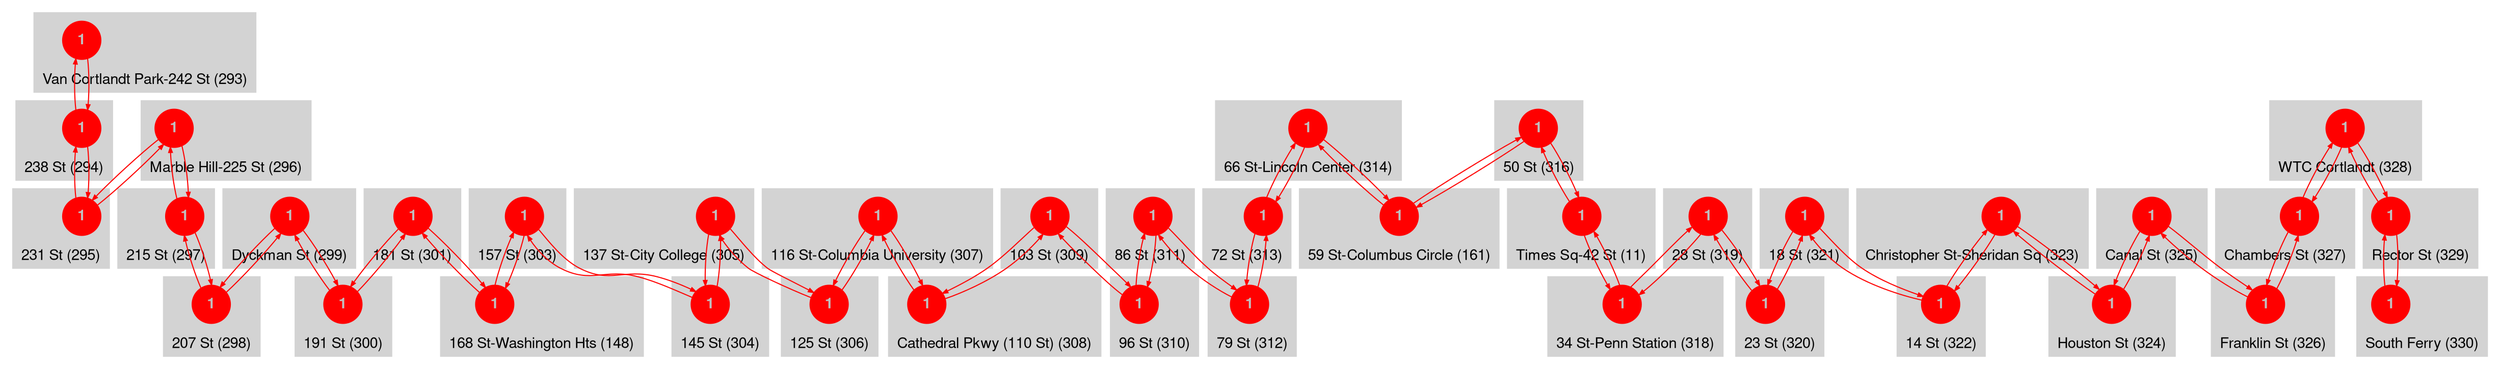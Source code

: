 
digraph G {
  fontname="Helvetica,Arial,sans-serif";
  node [fontname="Helvetica,Arial,sans-serif bold" labelloc="c"];
  edge [fontname="Helvetica,Arial,sans-serif" fontsize=8 arrowsize=0.5];
  
  subgraph cluster_293 {
    style=filled;
    color=lightgrey;
    labelloc="b";
    node [style=filled];
    node [label="1" fillcolor=red, color="red", penwidth=1, fontcolor=gray, shape="circle"]"293_1";
    label = "Van Cortlandt Park-242 St (293)";
  }

  subgraph cluster_294 {
    style=filled;
    color=lightgrey;
    labelloc="b";
    node [style=filled];
    node [label="1" fillcolor=red, color="red", penwidth=1, fontcolor=gray, shape="circle"]"294_1";
    label = "238 St (294)";
  }

  subgraph cluster_295 {
    style=filled;
    color=lightgrey;
    labelloc="b";
    node [style=filled];
    node [label="1" fillcolor=red, color="red", penwidth=1, fontcolor=gray, shape="circle"]"295_1";
    label = "231 St (295)";
  }

  subgraph cluster_296 {
    style=filled;
    color=lightgrey;
    labelloc="b";
    node [style=filled];
    node [label="1" fillcolor=red, color="red", penwidth=1, fontcolor=gray, shape="circle"]"296_1";
    label = "Marble Hill-225 St (296)";
  }

  subgraph cluster_297 {
    style=filled;
    color=lightgrey;
    labelloc="b";
    node [style=filled];
    node [label="1" fillcolor=red, color="red", penwidth=1, fontcolor=gray, shape="circle"]"297_1";
    label = "215 St (297)";
  }

  subgraph cluster_298 {
    style=filled;
    color=lightgrey;
    labelloc="b";
    node [style=filled];
    node [label="1" fillcolor=red, color="red", penwidth=1, fontcolor=gray, shape="circle"]"298_1";
    label = "207 St (298)";
  }

  subgraph cluster_299 {
    style=filled;
    color=lightgrey;
    labelloc="b";
    node [style=filled];
    node [label="1" fillcolor=red, color="red", penwidth=1, fontcolor=gray, shape="circle"]"299_1";
    label = "Dyckman St (299)";
  }

  subgraph cluster_300 {
    style=filled;
    color=lightgrey;
    labelloc="b";
    node [style=filled];
    node [label="1" fillcolor=red, color="red", penwidth=1, fontcolor=gray, shape="circle"]"300_1";
    label = "191 St (300)";
  }

  subgraph cluster_301 {
    style=filled;
    color=lightgrey;
    labelloc="b";
    node [style=filled];
    node [label="1" fillcolor=red, color="red", penwidth=1, fontcolor=gray, shape="circle"]"301_1";
    label = "181 St (301)";
  }

  subgraph cluster_303 {
    style=filled;
    color=lightgrey;
    labelloc="b";
    node [style=filled];
    node [label="1" fillcolor=red, color="red", penwidth=1, fontcolor=gray, shape="circle"]"303_1";
    label = "157 St (303)";
  }

  subgraph cluster_304 {
    style=filled;
    color=lightgrey;
    labelloc="b";
    node [style=filled];
    node [label="1" fillcolor=red, color="red", penwidth=1, fontcolor=gray, shape="circle"]"304_1";
    label = "145 St (304)";
  }

  subgraph cluster_305 {
    style=filled;
    color=lightgrey;
    labelloc="b";
    node [style=filled];
    node [label="1" fillcolor=red, color="red", penwidth=1, fontcolor=gray, shape="circle"]"305_1";
    label = "137 St-City College (305)";
  }

  subgraph cluster_306 {
    style=filled;
    color=lightgrey;
    labelloc="b";
    node [style=filled];
    node [label="1" fillcolor=red, color="red", penwidth=1, fontcolor=gray, shape="circle"]"306_1";
    label = "125 St (306)";
  }

  subgraph cluster_307 {
    style=filled;
    color=lightgrey;
    labelloc="b";
    node [style=filled];
    node [label="1" fillcolor=red, color="red", penwidth=1, fontcolor=gray, shape="circle"]"307_1";
    label = "116 St-Columbia University (307)";
  }

  subgraph cluster_308 {
    style=filled;
    color=lightgrey;
    labelloc="b";
    node [style=filled];
    node [label="1" fillcolor=red, color="red", penwidth=1, fontcolor=gray, shape="circle"]"308_1";
    label = "Cathedral Pkwy (110 St) (308)";
  }

  subgraph cluster_309 {
    style=filled;
    color=lightgrey;
    labelloc="b";
    node [style=filled];
    node [label="1" fillcolor=red, color="red", penwidth=1, fontcolor=gray, shape="circle"]"309_1";
    label = "103 St (309)";
  }

  subgraph cluster_311 {
    style=filled;
    color=lightgrey;
    labelloc="b";
    node [style=filled];
    node [label="1" fillcolor=red, color="red", penwidth=1, fontcolor=gray, shape="circle"]"311_1";
    label = "86 St (311)";
  }

  subgraph cluster_312 {
    style=filled;
    color=lightgrey;
    labelloc="b";
    node [style=filled];
    node [label="1" fillcolor=red, color="red", penwidth=1, fontcolor=gray, shape="circle"]"312_1";
    label = "79 St (312)";
  }

  subgraph cluster_314 {
    style=filled;
    color=lightgrey;
    labelloc="b";
    node [style=filled];
    node [label="1" fillcolor=red, color="red", penwidth=1, fontcolor=gray, shape="circle"]"314_1";
    label = "66 St-Lincoln Center (314)";
  }

  subgraph cluster_316 {
    style=filled;
    color=lightgrey;
    labelloc="b";
    node [style=filled];
    node [label="1" fillcolor=red, color="red", penwidth=1, fontcolor=gray, shape="circle"]"316_1";
    label = "50 St (316)";
  }

  subgraph cluster_319 {
    style=filled;
    color=lightgrey;
    labelloc="b";
    node [style=filled];
    node [label="1" fillcolor=red, color="red", penwidth=1, fontcolor=gray, shape="circle"]"319_1";
    label = "28 St (319)";
  }

  subgraph cluster_320 {
    style=filled;
    color=lightgrey;
    labelloc="b";
    node [style=filled];
    node [label="1" fillcolor=red, color="red", penwidth=1, fontcolor=gray, shape="circle"]"320_1";
    label = "23 St (320)";
  }

  subgraph cluster_321 {
    style=filled;
    color=lightgrey;
    labelloc="b";
    node [style=filled];
    node [label="1" fillcolor=red, color="red", penwidth=1, fontcolor=gray, shape="circle"]"321_1";
    label = "18 St (321)";
  }

  subgraph cluster_323 {
    style=filled;
    color=lightgrey;
    labelloc="b";
    node [style=filled];
    node [label="1" fillcolor=red, color="red", penwidth=1, fontcolor=gray, shape="circle"]"323_1";
    label = "Christopher St-Sheridan Sq (323)";
  }

  subgraph cluster_324 {
    style=filled;
    color=lightgrey;
    labelloc="b";
    node [style=filled];
    node [label="1" fillcolor=red, color="red", penwidth=1, fontcolor=gray, shape="circle"]"324_1";
    label = "Houston St (324)";
  }

  subgraph cluster_325 {
    style=filled;
    color=lightgrey;
    labelloc="b";
    node [style=filled];
    node [label="1" fillcolor=red, color="red", penwidth=1, fontcolor=gray, shape="circle"]"325_1";
    label = "Canal St (325)";
  }

  subgraph cluster_326 {
    style=filled;
    color=lightgrey;
    labelloc="b";
    node [style=filled];
    node [label="1" fillcolor=red, color="red", penwidth=1, fontcolor=gray, shape="circle"]"326_1";
    label = "Franklin St (326)";
  }

  subgraph cluster_328 {
    style=filled;
    color=lightgrey;
    labelloc="b";
    node [style=filled];
    node [label="1" fillcolor=red, color="red", penwidth=1, fontcolor=gray, shape="circle"]"328_1";
    label = "WTC Cortlandt (328)";
  }

  subgraph cluster_329 {
    style=filled;
    color=lightgrey;
    labelloc="b";
    node [style=filled];
    node [label="1" fillcolor=red, color="red", penwidth=1, fontcolor=gray, shape="circle"]"329_1";
    label = "Rector St (329)";
  }

  subgraph cluster_330 {
    style=filled;
    color=lightgrey;
    labelloc="b";
    node [style=filled];
    node [label="1" fillcolor=red, color="red", penwidth=1, fontcolor=gray, shape="circle"]"330_1";
    label = "South Ferry (330)";
  }

  subgraph cluster_310 {
    style=filled;
    color=lightgrey;
    labelloc="b";
    node [style=filled];
    node [label="1" fillcolor=red, color="red", penwidth=1, fontcolor=gray, shape="circle"]"310_1";
    label = "96 St (310)";
  }

  subgraph cluster_313 {
    style=filled;
    color=lightgrey;
    labelloc="b";
    node [style=filled];
    node [label="1" fillcolor=red, color="red", penwidth=1, fontcolor=gray, shape="circle"]"313_1";
    label = "72 St (313)";
  }

  subgraph cluster_318 {
    style=filled;
    color=lightgrey;
    labelloc="b";
    node [style=filled];
    node [label="1" fillcolor=red, color="red", penwidth=1, fontcolor=gray, shape="circle"]"318_1";
    label = "34 St-Penn Station (318)";
  }

  subgraph cluster_322 {
    style=filled;
    color=lightgrey;
    labelloc="b";
    node [style=filled];
    node [label="1" fillcolor=red, color="red", penwidth=1, fontcolor=gray, shape="circle"]"322_1";
    label = "14 St (322)";
  }

  subgraph cluster_327 {
    style=filled;
    color=lightgrey;
    labelloc="b";
    node [style=filled];
    node [label="1" fillcolor=red, color="red", penwidth=1, fontcolor=gray, shape="circle"]"327_1";
    label = "Chambers St (327)";
  }

  subgraph cluster_161 {
    style=filled;
    color=lightgrey;
    labelloc="b";
    node [style=filled];
    node [label="1" fillcolor=red, color="red", penwidth=1, fontcolor=gray, shape="circle"]"161_1";
    label = "59 St-Columbus Circle (161)";
  }

  subgraph cluster_148 {
    style=filled;
    color=lightgrey;
    labelloc="b";
    node [style=filled];
    node [label="1" fillcolor=red, color="red", penwidth=1, fontcolor=gray, shape="circle"]"148_1";
    label = "168 St-Washington Hts (148)";
  }

  subgraph cluster_11 {
    style=filled;
    color=lightgrey;
    labelloc="b";
    node [style=filled];
    node [label="1" fillcolor=red, color="red", penwidth=1, fontcolor=gray, shape="circle"]"11_1";
    label = "Times Sq-42 St (11)";
  }

  "293_1" -> "294_1"[ color=red fontcolor=red penwidth=1 fontsize=8 arrowsize=0.5];
  "294_1" -> "293_1"[ color=red fontcolor=red penwidth=1 fontsize=8 arrowsize=0.5];
  "294_1" -> "295_1"[ color=red fontcolor=red penwidth=1 fontsize=8 arrowsize=0.5];
  "295_1" -> "296_1"[ color=red fontcolor=red penwidth=1 fontsize=8 arrowsize=0.5];
  "295_1" -> "294_1"[ color=red fontcolor=red penwidth=1 fontsize=8 arrowsize=0.5];
  "296_1" -> "295_1"[ color=red fontcolor=red penwidth=1 fontsize=8 arrowsize=0.5];
  "296_1" -> "297_1"[ color=red fontcolor=red penwidth=1 fontsize=8 arrowsize=0.5];
  "297_1" -> "296_1"[ color=red fontcolor=red penwidth=1 fontsize=8 arrowsize=0.5];
  "297_1" -> "298_1"[ color=red fontcolor=red penwidth=1 fontsize=8 arrowsize=0.5];
  "298_1" -> "297_1"[ color=red fontcolor=red penwidth=1 fontsize=8 arrowsize=0.5];
  "298_1" -> "299_1"[ color=red fontcolor=red penwidth=1 fontsize=8 arrowsize=0.5];
  "299_1" -> "298_1"[ color=red fontcolor=red penwidth=1 fontsize=8 arrowsize=0.5];
  "299_1" -> "300_1"[ color=red fontcolor=red penwidth=1 fontsize=8 arrowsize=0.5];
  "300_1" -> "299_1"[ color=red fontcolor=red penwidth=1 fontsize=8 arrowsize=0.5];
  "300_1" -> "301_1"[ color=red fontcolor=red penwidth=1 fontsize=8 arrowsize=0.5];
  "301_1" -> "300_1"[ color=red fontcolor=red penwidth=1 fontsize=8 arrowsize=0.5];
  "301_1" -> "148_1"[ color=red fontcolor=red penwidth=1 fontsize=8 arrowsize=0.5];
  "303_1" -> "148_1"[ color=red fontcolor=red penwidth=1 fontsize=8 arrowsize=0.5];
  "303_1" -> "304_1"[ color=red fontcolor=red penwidth=1 fontsize=8 arrowsize=0.5];
  "304_1" -> "303_1"[ color=red fontcolor=red penwidth=1 fontsize=8 arrowsize=0.5];
  "304_1" -> "305_1"[ color=red fontcolor=red penwidth=1 fontsize=8 arrowsize=0.5];
  "305_1" -> "304_1"[ color=red fontcolor=red penwidth=1 fontsize=8 arrowsize=0.5];
  "305_1" -> "306_1"[ color=red fontcolor=red penwidth=1 fontsize=8 arrowsize=0.5];
  "306_1" -> "305_1"[ color=red fontcolor=red penwidth=1 fontsize=8 arrowsize=0.5];
  "306_1" -> "307_1"[ color=red fontcolor=red penwidth=1 fontsize=8 arrowsize=0.5];
  "307_1" -> "306_1"[ color=red fontcolor=red penwidth=1 fontsize=8 arrowsize=0.5];
  "307_1" -> "308_1"[ color=red fontcolor=red penwidth=1 fontsize=8 arrowsize=0.5];
  "308_1" -> "307_1"[ color=red fontcolor=red penwidth=1 fontsize=8 arrowsize=0.5];
  "308_1" -> "309_1"[ color=red fontcolor=red penwidth=1 fontsize=8 arrowsize=0.5];
  "309_1" -> "308_1"[ color=red fontcolor=red penwidth=1 fontsize=8 arrowsize=0.5];
  "309_1" -> "310_1"[ color=red fontcolor=red penwidth=1 fontsize=8 arrowsize=0.5];
  "311_1" -> "310_1"[ color=red fontcolor=red penwidth=1 fontsize=8 arrowsize=0.5];
  "311_1" -> "312_1"[ color=red fontcolor=red penwidth=1 fontsize=8 arrowsize=0.5];
  "312_1" -> "313_1"[ color=red fontcolor=red penwidth=1 fontsize=8 arrowsize=0.5];
  "312_1" -> "311_1"[ color=red fontcolor=red penwidth=1 fontsize=8 arrowsize=0.5];
  "314_1" -> "313_1"[ color=red fontcolor=red penwidth=1 fontsize=8 arrowsize=0.5];
  "314_1" -> "161_1"[ color=red fontcolor=red penwidth=1 fontsize=8 arrowsize=0.5];
  "316_1" -> "161_1"[ color=red fontcolor=red penwidth=1 fontsize=8 arrowsize=0.5];
  "316_1" -> "11_1"[ color=red fontcolor=red penwidth=1 fontsize=8 arrowsize=0.5];
  "319_1" -> "318_1"[ color=red fontcolor=red penwidth=1 fontsize=8 arrowsize=0.5];
  "319_1" -> "320_1"[ color=red fontcolor=red penwidth=1 fontsize=8 arrowsize=0.5];
  "320_1" -> "319_1"[ color=red fontcolor=red penwidth=1 fontsize=8 arrowsize=0.5];
  "320_1" -> "321_1"[ color=red fontcolor=red penwidth=1 fontsize=8 arrowsize=0.5];
  "321_1" -> "320_1"[ color=red fontcolor=red penwidth=1 fontsize=8 arrowsize=0.5];
  "321_1" -> "322_1"[ color=red fontcolor=red penwidth=1 fontsize=8 arrowsize=0.5];
  "323_1" -> "322_1"[ color=red fontcolor=red penwidth=1 fontsize=8 arrowsize=0.5];
  "323_1" -> "324_1"[ color=red fontcolor=red penwidth=1 fontsize=8 arrowsize=0.5];
  "324_1" -> "323_1"[ color=red fontcolor=red penwidth=1 fontsize=8 arrowsize=0.5];
  "324_1" -> "325_1"[ color=red fontcolor=red penwidth=1 fontsize=8 arrowsize=0.5];
  "325_1" -> "324_1"[ color=red fontcolor=red penwidth=1 fontsize=8 arrowsize=0.5];
  "325_1" -> "326_1"[ color=red fontcolor=red penwidth=1 fontsize=8 arrowsize=0.5];
  "326_1" -> "325_1"[ color=red fontcolor=red penwidth=1 fontsize=8 arrowsize=0.5];
  "326_1" -> "327_1"[ color=red fontcolor=red penwidth=1 fontsize=8 arrowsize=0.5];
  "328_1" -> "327_1"[ color=red fontcolor=red penwidth=1 fontsize=8 arrowsize=0.5];
  "328_1" -> "329_1"[ color=red fontcolor=red penwidth=1 fontsize=8 arrowsize=0.5];
  "329_1" -> "328_1"[ color=red fontcolor=red penwidth=1 fontsize=8 arrowsize=0.5];
  "329_1" -> "330_1"[ color=red fontcolor=red penwidth=1 fontsize=8 arrowsize=0.5];
  "330_1" -> "329_1"[ color=red fontcolor=red penwidth=1 fontsize=8 arrowsize=0.5];
  "310_1" -> "309_1"[ color=red fontcolor=red penwidth=1 fontsize=8 arrowsize=0.5];
  "310_1" -> "311_1"[ color=red fontcolor=red penwidth=1 fontsize=8 arrowsize=0.5];
  "313_1" -> "312_1"[ color=red fontcolor=red penwidth=1 fontsize=8 arrowsize=0.5];
  "313_1" -> "314_1"[ color=red fontcolor=red penwidth=1 fontsize=8 arrowsize=0.5];
  "318_1" -> "11_1"[ color=red fontcolor=red penwidth=1 fontsize=8 arrowsize=0.5];
  "318_1" -> "319_1"[ color=red fontcolor=red penwidth=1 fontsize=8 arrowsize=0.5];
  "322_1" -> "321_1"[ color=red fontcolor=red penwidth=1 fontsize=8 arrowsize=0.5];
  "322_1" -> "323_1"[ color=red fontcolor=red penwidth=1 fontsize=8 arrowsize=0.5];
  "327_1" -> "326_1"[ color=red fontcolor=red penwidth=1 fontsize=8 arrowsize=0.5];
  "327_1" -> "328_1"[ color=red fontcolor=red penwidth=1 fontsize=8 arrowsize=0.5];
  "161_1" -> "316_1"[ color=red fontcolor=red penwidth=1 fontsize=8 arrowsize=0.5];
  "161_1" -> "314_1"[ color=red fontcolor=red penwidth=1 fontsize=8 arrowsize=0.5];
  "148_1" -> "301_1"[ color=red fontcolor=red penwidth=1 fontsize=8 arrowsize=0.5];
  "148_1" -> "303_1"[ color=red fontcolor=red penwidth=1 fontsize=8 arrowsize=0.5];
  "11_1" -> "318_1"[ color=red fontcolor=red penwidth=1 fontsize=8 arrowsize=0.5];
  "11_1" -> "316_1"[ color=red fontcolor=red penwidth=1 fontsize=8 arrowsize=0.5];

}
